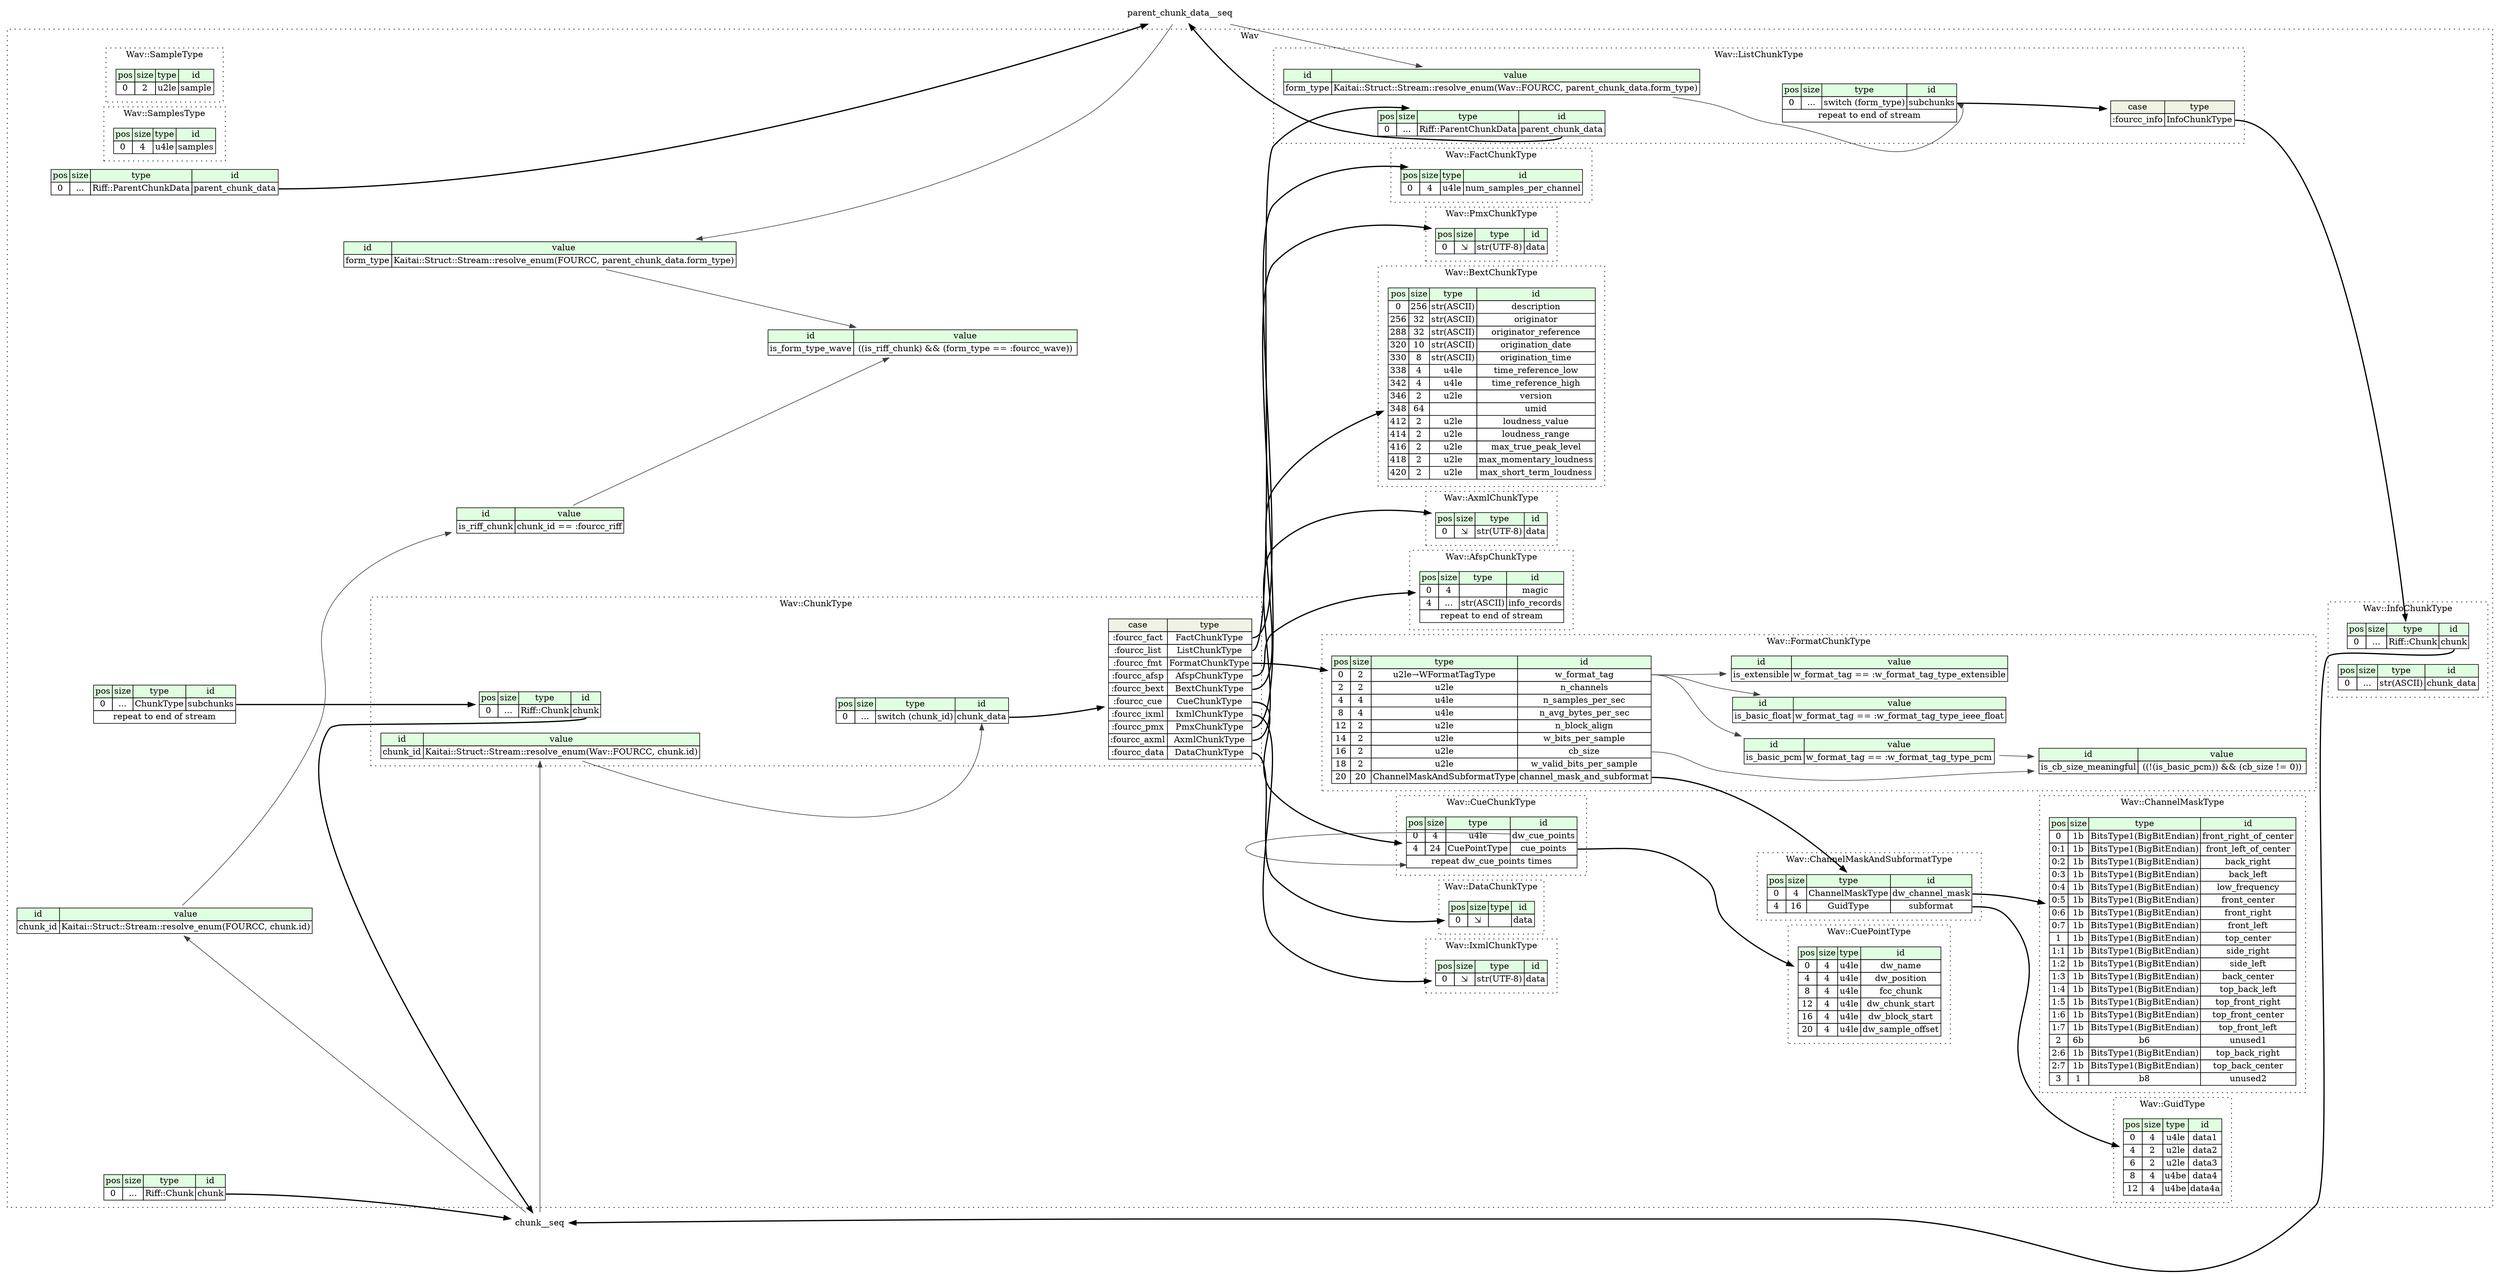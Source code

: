 digraph {
	rankdir=LR;
	node [shape=plaintext];
	subgraph cluster__wav {
		label="Wav";
		graph[style=dotted];

		wav__seq [label=<<TABLE BORDER="0" CELLBORDER="1" CELLSPACING="0">
			<TR><TD BGCOLOR="#E0FFE0">pos</TD><TD BGCOLOR="#E0FFE0">size</TD><TD BGCOLOR="#E0FFE0">type</TD><TD BGCOLOR="#E0FFE0">id</TD></TR>
			<TR><TD PORT="chunk_pos">0</TD><TD PORT="chunk_size">...</TD><TD>Riff::Chunk</TD><TD PORT="chunk_type">chunk</TD></TR>
		</TABLE>>];
		wav__inst__subchunks [label=<<TABLE BORDER="0" CELLBORDER="1" CELLSPACING="0">
			<TR><TD BGCOLOR="#E0FFE0">pos</TD><TD BGCOLOR="#E0FFE0">size</TD><TD BGCOLOR="#E0FFE0">type</TD><TD BGCOLOR="#E0FFE0">id</TD></TR>
			<TR><TD PORT="subchunks_pos">0</TD><TD PORT="subchunks_size">...</TD><TD>ChunkType</TD><TD PORT="subchunks_type">subchunks</TD></TR>
			<TR><TD COLSPAN="4" PORT="subchunks__repeat">repeat to end of stream</TD></TR>
		</TABLE>>];
		wav__inst__parent_chunk_data [label=<<TABLE BORDER="0" CELLBORDER="1" CELLSPACING="0">
			<TR><TD BGCOLOR="#E0FFE0">pos</TD><TD BGCOLOR="#E0FFE0">size</TD><TD BGCOLOR="#E0FFE0">type</TD><TD BGCOLOR="#E0FFE0">id</TD></TR>
			<TR><TD PORT="parent_chunk_data_pos">0</TD><TD PORT="parent_chunk_data_size">...</TD><TD>Riff::ParentChunkData</TD><TD PORT="parent_chunk_data_type">parent_chunk_data</TD></TR>
		</TABLE>>];
		wav__inst__is_form_type_wave [label=<<TABLE BORDER="0" CELLBORDER="1" CELLSPACING="0">
			<TR><TD BGCOLOR="#E0FFE0">id</TD><TD BGCOLOR="#E0FFE0">value</TD></TR>
			<TR><TD>is_form_type_wave</TD><TD> ((is_riff_chunk) &amp;&amp; (form_type == :fourcc_wave)) </TD></TR>
		</TABLE>>];
		wav__inst__is_riff_chunk [label=<<TABLE BORDER="0" CELLBORDER="1" CELLSPACING="0">
			<TR><TD BGCOLOR="#E0FFE0">id</TD><TD BGCOLOR="#E0FFE0">value</TD></TR>
			<TR><TD>is_riff_chunk</TD><TD>chunk_id == :fourcc_riff</TD></TR>
		</TABLE>>];
		wav__inst__chunk_id [label=<<TABLE BORDER="0" CELLBORDER="1" CELLSPACING="0">
			<TR><TD BGCOLOR="#E0FFE0">id</TD><TD BGCOLOR="#E0FFE0">value</TD></TR>
			<TR><TD>chunk_id</TD><TD>Kaitai::Struct::Stream::resolve_enum(FOURCC, chunk.id)</TD></TR>
		</TABLE>>];
		wav__inst__form_type [label=<<TABLE BORDER="0" CELLBORDER="1" CELLSPACING="0">
			<TR><TD BGCOLOR="#E0FFE0">id</TD><TD BGCOLOR="#E0FFE0">value</TD></TR>
			<TR><TD>form_type</TD><TD>Kaitai::Struct::Stream::resolve_enum(FOURCC, parent_chunk_data.form_type)</TD></TR>
		</TABLE>>];
		subgraph cluster__sample_type {
			label="Wav::SampleType";
			graph[style=dotted];

			sample_type__seq [label=<<TABLE BORDER="0" CELLBORDER="1" CELLSPACING="0">
				<TR><TD BGCOLOR="#E0FFE0">pos</TD><TD BGCOLOR="#E0FFE0">size</TD><TD BGCOLOR="#E0FFE0">type</TD><TD BGCOLOR="#E0FFE0">id</TD></TR>
				<TR><TD PORT="sample_pos">0</TD><TD PORT="sample_size">2</TD><TD>u2le</TD><TD PORT="sample_type">sample</TD></TR>
			</TABLE>>];
		}
		subgraph cluster__format_chunk_type {
			label="Wav::FormatChunkType";
			graph[style=dotted];

			format_chunk_type__seq [label=<<TABLE BORDER="0" CELLBORDER="1" CELLSPACING="0">
				<TR><TD BGCOLOR="#E0FFE0">pos</TD><TD BGCOLOR="#E0FFE0">size</TD><TD BGCOLOR="#E0FFE0">type</TD><TD BGCOLOR="#E0FFE0">id</TD></TR>
				<TR><TD PORT="w_format_tag_pos">0</TD><TD PORT="w_format_tag_size">2</TD><TD>u2le→WFormatTagType</TD><TD PORT="w_format_tag_type">w_format_tag</TD></TR>
				<TR><TD PORT="n_channels_pos">2</TD><TD PORT="n_channels_size">2</TD><TD>u2le</TD><TD PORT="n_channels_type">n_channels</TD></TR>
				<TR><TD PORT="n_samples_per_sec_pos">4</TD><TD PORT="n_samples_per_sec_size">4</TD><TD>u4le</TD><TD PORT="n_samples_per_sec_type">n_samples_per_sec</TD></TR>
				<TR><TD PORT="n_avg_bytes_per_sec_pos">8</TD><TD PORT="n_avg_bytes_per_sec_size">4</TD><TD>u4le</TD><TD PORT="n_avg_bytes_per_sec_type">n_avg_bytes_per_sec</TD></TR>
				<TR><TD PORT="n_block_align_pos">12</TD><TD PORT="n_block_align_size">2</TD><TD>u2le</TD><TD PORT="n_block_align_type">n_block_align</TD></TR>
				<TR><TD PORT="w_bits_per_sample_pos">14</TD><TD PORT="w_bits_per_sample_size">2</TD><TD>u2le</TD><TD PORT="w_bits_per_sample_type">w_bits_per_sample</TD></TR>
				<TR><TD PORT="cb_size_pos">16</TD><TD PORT="cb_size_size">2</TD><TD>u2le</TD><TD PORT="cb_size_type">cb_size</TD></TR>
				<TR><TD PORT="w_valid_bits_per_sample_pos">18</TD><TD PORT="w_valid_bits_per_sample_size">2</TD><TD>u2le</TD><TD PORT="w_valid_bits_per_sample_type">w_valid_bits_per_sample</TD></TR>
				<TR><TD PORT="channel_mask_and_subformat_pos">20</TD><TD PORT="channel_mask_and_subformat_size">20</TD><TD>ChannelMaskAndSubformatType</TD><TD PORT="channel_mask_and_subformat_type">channel_mask_and_subformat</TD></TR>
			</TABLE>>];
			format_chunk_type__inst__is_extensible [label=<<TABLE BORDER="0" CELLBORDER="1" CELLSPACING="0">
				<TR><TD BGCOLOR="#E0FFE0">id</TD><TD BGCOLOR="#E0FFE0">value</TD></TR>
				<TR><TD>is_extensible</TD><TD>w_format_tag == :w_format_tag_type_extensible</TD></TR>
			</TABLE>>];
			format_chunk_type__inst__is_basic_pcm [label=<<TABLE BORDER="0" CELLBORDER="1" CELLSPACING="0">
				<TR><TD BGCOLOR="#E0FFE0">id</TD><TD BGCOLOR="#E0FFE0">value</TD></TR>
				<TR><TD>is_basic_pcm</TD><TD>w_format_tag == :w_format_tag_type_pcm</TD></TR>
			</TABLE>>];
			format_chunk_type__inst__is_basic_float [label=<<TABLE BORDER="0" CELLBORDER="1" CELLSPACING="0">
				<TR><TD BGCOLOR="#E0FFE0">id</TD><TD BGCOLOR="#E0FFE0">value</TD></TR>
				<TR><TD>is_basic_float</TD><TD>w_format_tag == :w_format_tag_type_ieee_float</TD></TR>
			</TABLE>>];
			format_chunk_type__inst__is_cb_size_meaningful [label=<<TABLE BORDER="0" CELLBORDER="1" CELLSPACING="0">
				<TR><TD BGCOLOR="#E0FFE0">id</TD><TD BGCOLOR="#E0FFE0">value</TD></TR>
				<TR><TD>is_cb_size_meaningful</TD><TD> ((!(is_basic_pcm)) &amp;&amp; (cb_size != 0)) </TD></TR>
			</TABLE>>];
		}
		subgraph cluster__pmx_chunk_type {
			label="Wav::PmxChunkType";
			graph[style=dotted];

			pmx_chunk_type__seq [label=<<TABLE BORDER="0" CELLBORDER="1" CELLSPACING="0">
				<TR><TD BGCOLOR="#E0FFE0">pos</TD><TD BGCOLOR="#E0FFE0">size</TD><TD BGCOLOR="#E0FFE0">type</TD><TD BGCOLOR="#E0FFE0">id</TD></TR>
				<TR><TD PORT="data_pos">0</TD><TD PORT="data_size">⇲</TD><TD>str(UTF-8)</TD><TD PORT="data_type">data</TD></TR>
			</TABLE>>];
		}
		subgraph cluster__fact_chunk_type {
			label="Wav::FactChunkType";
			graph[style=dotted];

			fact_chunk_type__seq [label=<<TABLE BORDER="0" CELLBORDER="1" CELLSPACING="0">
				<TR><TD BGCOLOR="#E0FFE0">pos</TD><TD BGCOLOR="#E0FFE0">size</TD><TD BGCOLOR="#E0FFE0">type</TD><TD BGCOLOR="#E0FFE0">id</TD></TR>
				<TR><TD PORT="num_samples_per_channel_pos">0</TD><TD PORT="num_samples_per_channel_size">4</TD><TD>u4le</TD><TD PORT="num_samples_per_channel_type">num_samples_per_channel</TD></TR>
			</TABLE>>];
		}
		subgraph cluster__guid_type {
			label="Wav::GuidType";
			graph[style=dotted];

			guid_type__seq [label=<<TABLE BORDER="0" CELLBORDER="1" CELLSPACING="0">
				<TR><TD BGCOLOR="#E0FFE0">pos</TD><TD BGCOLOR="#E0FFE0">size</TD><TD BGCOLOR="#E0FFE0">type</TD><TD BGCOLOR="#E0FFE0">id</TD></TR>
				<TR><TD PORT="data1_pos">0</TD><TD PORT="data1_size">4</TD><TD>u4le</TD><TD PORT="data1_type">data1</TD></TR>
				<TR><TD PORT="data2_pos">4</TD><TD PORT="data2_size">2</TD><TD>u2le</TD><TD PORT="data2_type">data2</TD></TR>
				<TR><TD PORT="data3_pos">6</TD><TD PORT="data3_size">2</TD><TD>u2le</TD><TD PORT="data3_type">data3</TD></TR>
				<TR><TD PORT="data4_pos">8</TD><TD PORT="data4_size">4</TD><TD>u4be</TD><TD PORT="data4_type">data4</TD></TR>
				<TR><TD PORT="data4a_pos">12</TD><TD PORT="data4a_size">4</TD><TD>u4be</TD><TD PORT="data4a_type">data4a</TD></TR>
			</TABLE>>];
		}
		subgraph cluster__ixml_chunk_type {
			label="Wav::IxmlChunkType";
			graph[style=dotted];

			ixml_chunk_type__seq [label=<<TABLE BORDER="0" CELLBORDER="1" CELLSPACING="0">
				<TR><TD BGCOLOR="#E0FFE0">pos</TD><TD BGCOLOR="#E0FFE0">size</TD><TD BGCOLOR="#E0FFE0">type</TD><TD BGCOLOR="#E0FFE0">id</TD></TR>
				<TR><TD PORT="data_pos">0</TD><TD PORT="data_size">⇲</TD><TD>str(UTF-8)</TD><TD PORT="data_type">data</TD></TR>
			</TABLE>>];
		}
		subgraph cluster__info_chunk_type {
			label="Wav::InfoChunkType";
			graph[style=dotted];

			info_chunk_type__seq [label=<<TABLE BORDER="0" CELLBORDER="1" CELLSPACING="0">
				<TR><TD BGCOLOR="#E0FFE0">pos</TD><TD BGCOLOR="#E0FFE0">size</TD><TD BGCOLOR="#E0FFE0">type</TD><TD BGCOLOR="#E0FFE0">id</TD></TR>
				<TR><TD PORT="chunk_pos">0</TD><TD PORT="chunk_size">...</TD><TD>Riff::Chunk</TD><TD PORT="chunk_type">chunk</TD></TR>
			</TABLE>>];
			info_chunk_type__inst__chunk_data [label=<<TABLE BORDER="0" CELLBORDER="1" CELLSPACING="0">
				<TR><TD BGCOLOR="#E0FFE0">pos</TD><TD BGCOLOR="#E0FFE0">size</TD><TD BGCOLOR="#E0FFE0">type</TD><TD BGCOLOR="#E0FFE0">id</TD></TR>
				<TR><TD PORT="chunk_data_pos">0</TD><TD PORT="chunk_data_size">...</TD><TD>str(ASCII)</TD><TD PORT="chunk_data_type">chunk_data</TD></TR>
			</TABLE>>];
		}
		subgraph cluster__cue_point_type {
			label="Wav::CuePointType";
			graph[style=dotted];

			cue_point_type__seq [label=<<TABLE BORDER="0" CELLBORDER="1" CELLSPACING="0">
				<TR><TD BGCOLOR="#E0FFE0">pos</TD><TD BGCOLOR="#E0FFE0">size</TD><TD BGCOLOR="#E0FFE0">type</TD><TD BGCOLOR="#E0FFE0">id</TD></TR>
				<TR><TD PORT="dw_name_pos">0</TD><TD PORT="dw_name_size">4</TD><TD>u4le</TD><TD PORT="dw_name_type">dw_name</TD></TR>
				<TR><TD PORT="dw_position_pos">4</TD><TD PORT="dw_position_size">4</TD><TD>u4le</TD><TD PORT="dw_position_type">dw_position</TD></TR>
				<TR><TD PORT="fcc_chunk_pos">8</TD><TD PORT="fcc_chunk_size">4</TD><TD>u4le</TD><TD PORT="fcc_chunk_type">fcc_chunk</TD></TR>
				<TR><TD PORT="dw_chunk_start_pos">12</TD><TD PORT="dw_chunk_start_size">4</TD><TD>u4le</TD><TD PORT="dw_chunk_start_type">dw_chunk_start</TD></TR>
				<TR><TD PORT="dw_block_start_pos">16</TD><TD PORT="dw_block_start_size">4</TD><TD>u4le</TD><TD PORT="dw_block_start_type">dw_block_start</TD></TR>
				<TR><TD PORT="dw_sample_offset_pos">20</TD><TD PORT="dw_sample_offset_size">4</TD><TD>u4le</TD><TD PORT="dw_sample_offset_type">dw_sample_offset</TD></TR>
			</TABLE>>];
		}
		subgraph cluster__data_chunk_type {
			label="Wav::DataChunkType";
			graph[style=dotted];

			data_chunk_type__seq [label=<<TABLE BORDER="0" CELLBORDER="1" CELLSPACING="0">
				<TR><TD BGCOLOR="#E0FFE0">pos</TD><TD BGCOLOR="#E0FFE0">size</TD><TD BGCOLOR="#E0FFE0">type</TD><TD BGCOLOR="#E0FFE0">id</TD></TR>
				<TR><TD PORT="data_pos">0</TD><TD PORT="data_size">⇲</TD><TD></TD><TD PORT="data_type">data</TD></TR>
			</TABLE>>];
		}
		subgraph cluster__samples_type {
			label="Wav::SamplesType";
			graph[style=dotted];

			samples_type__seq [label=<<TABLE BORDER="0" CELLBORDER="1" CELLSPACING="0">
				<TR><TD BGCOLOR="#E0FFE0">pos</TD><TD BGCOLOR="#E0FFE0">size</TD><TD BGCOLOR="#E0FFE0">type</TD><TD BGCOLOR="#E0FFE0">id</TD></TR>
				<TR><TD PORT="samples_pos">0</TD><TD PORT="samples_size">4</TD><TD>u4le</TD><TD PORT="samples_type">samples</TD></TR>
			</TABLE>>];
		}
		subgraph cluster__channel_mask_and_subformat_type {
			label="Wav::ChannelMaskAndSubformatType";
			graph[style=dotted];

			channel_mask_and_subformat_type__seq [label=<<TABLE BORDER="0" CELLBORDER="1" CELLSPACING="0">
				<TR><TD BGCOLOR="#E0FFE0">pos</TD><TD BGCOLOR="#E0FFE0">size</TD><TD BGCOLOR="#E0FFE0">type</TD><TD BGCOLOR="#E0FFE0">id</TD></TR>
				<TR><TD PORT="dw_channel_mask_pos">0</TD><TD PORT="dw_channel_mask_size">4</TD><TD>ChannelMaskType</TD><TD PORT="dw_channel_mask_type">dw_channel_mask</TD></TR>
				<TR><TD PORT="subformat_pos">4</TD><TD PORT="subformat_size">16</TD><TD>GuidType</TD><TD PORT="subformat_type">subformat</TD></TR>
			</TABLE>>];
		}
		subgraph cluster__cue_chunk_type {
			label="Wav::CueChunkType";
			graph[style=dotted];

			cue_chunk_type__seq [label=<<TABLE BORDER="0" CELLBORDER="1" CELLSPACING="0">
				<TR><TD BGCOLOR="#E0FFE0">pos</TD><TD BGCOLOR="#E0FFE0">size</TD><TD BGCOLOR="#E0FFE0">type</TD><TD BGCOLOR="#E0FFE0">id</TD></TR>
				<TR><TD PORT="dw_cue_points_pos">0</TD><TD PORT="dw_cue_points_size">4</TD><TD>u4le</TD><TD PORT="dw_cue_points_type">dw_cue_points</TD></TR>
				<TR><TD PORT="cue_points_pos">4</TD><TD PORT="cue_points_size">24</TD><TD>CuePointType</TD><TD PORT="cue_points_type">cue_points</TD></TR>
				<TR><TD COLSPAN="4" PORT="cue_points__repeat">repeat dw_cue_points times</TD></TR>
			</TABLE>>];
		}
		subgraph cluster__list_chunk_type {
			label="Wav::ListChunkType";
			graph[style=dotted];

			list_chunk_type__seq [label=<<TABLE BORDER="0" CELLBORDER="1" CELLSPACING="0">
				<TR><TD BGCOLOR="#E0FFE0">pos</TD><TD BGCOLOR="#E0FFE0">size</TD><TD BGCOLOR="#E0FFE0">type</TD><TD BGCOLOR="#E0FFE0">id</TD></TR>
				<TR><TD PORT="parent_chunk_data_pos">0</TD><TD PORT="parent_chunk_data_size">...</TD><TD>Riff::ParentChunkData</TD><TD PORT="parent_chunk_data_type">parent_chunk_data</TD></TR>
			</TABLE>>];
			list_chunk_type__inst__form_type [label=<<TABLE BORDER="0" CELLBORDER="1" CELLSPACING="0">
				<TR><TD BGCOLOR="#E0FFE0">id</TD><TD BGCOLOR="#E0FFE0">value</TD></TR>
				<TR><TD>form_type</TD><TD>Kaitai::Struct::Stream::resolve_enum(Wav::FOURCC, parent_chunk_data.form_type)</TD></TR>
			</TABLE>>];
			list_chunk_type__inst__subchunks [label=<<TABLE BORDER="0" CELLBORDER="1" CELLSPACING="0">
				<TR><TD BGCOLOR="#E0FFE0">pos</TD><TD BGCOLOR="#E0FFE0">size</TD><TD BGCOLOR="#E0FFE0">type</TD><TD BGCOLOR="#E0FFE0">id</TD></TR>
				<TR><TD PORT="subchunks_pos">0</TD><TD PORT="subchunks_size">...</TD><TD>switch (form_type)</TD><TD PORT="subchunks_type">subchunks</TD></TR>
				<TR><TD COLSPAN="4" PORT="subchunks__repeat">repeat to end of stream</TD></TR>
			</TABLE>>];
list_chunk_type__inst__subchunks_subchunks_switch [label=<<TABLE BORDER="0" CELLBORDER="1" CELLSPACING="0">
	<TR><TD BGCOLOR="#F0F2E4">case</TD><TD BGCOLOR="#F0F2E4">type</TD></TR>
	<TR><TD>:fourcc_info</TD><TD PORT="case0">InfoChunkType</TD></TR>
</TABLE>>];
		}
		subgraph cluster__channel_mask_type {
			label="Wav::ChannelMaskType";
			graph[style=dotted];

			channel_mask_type__seq [label=<<TABLE BORDER="0" CELLBORDER="1" CELLSPACING="0">
				<TR><TD BGCOLOR="#E0FFE0">pos</TD><TD BGCOLOR="#E0FFE0">size</TD><TD BGCOLOR="#E0FFE0">type</TD><TD BGCOLOR="#E0FFE0">id</TD></TR>
				<TR><TD PORT="front_right_of_center_pos">0</TD><TD PORT="front_right_of_center_size">1b</TD><TD>BitsType1(BigBitEndian)</TD><TD PORT="front_right_of_center_type">front_right_of_center</TD></TR>
				<TR><TD PORT="front_left_of_center_pos">0:1</TD><TD PORT="front_left_of_center_size">1b</TD><TD>BitsType1(BigBitEndian)</TD><TD PORT="front_left_of_center_type">front_left_of_center</TD></TR>
				<TR><TD PORT="back_right_pos">0:2</TD><TD PORT="back_right_size">1b</TD><TD>BitsType1(BigBitEndian)</TD><TD PORT="back_right_type">back_right</TD></TR>
				<TR><TD PORT="back_left_pos">0:3</TD><TD PORT="back_left_size">1b</TD><TD>BitsType1(BigBitEndian)</TD><TD PORT="back_left_type">back_left</TD></TR>
				<TR><TD PORT="low_frequency_pos">0:4</TD><TD PORT="low_frequency_size">1b</TD><TD>BitsType1(BigBitEndian)</TD><TD PORT="low_frequency_type">low_frequency</TD></TR>
				<TR><TD PORT="front_center_pos">0:5</TD><TD PORT="front_center_size">1b</TD><TD>BitsType1(BigBitEndian)</TD><TD PORT="front_center_type">front_center</TD></TR>
				<TR><TD PORT="front_right_pos">0:6</TD><TD PORT="front_right_size">1b</TD><TD>BitsType1(BigBitEndian)</TD><TD PORT="front_right_type">front_right</TD></TR>
				<TR><TD PORT="front_left_pos">0:7</TD><TD PORT="front_left_size">1b</TD><TD>BitsType1(BigBitEndian)</TD><TD PORT="front_left_type">front_left</TD></TR>
				<TR><TD PORT="top_center_pos">1</TD><TD PORT="top_center_size">1b</TD><TD>BitsType1(BigBitEndian)</TD><TD PORT="top_center_type">top_center</TD></TR>
				<TR><TD PORT="side_right_pos">1:1</TD><TD PORT="side_right_size">1b</TD><TD>BitsType1(BigBitEndian)</TD><TD PORT="side_right_type">side_right</TD></TR>
				<TR><TD PORT="side_left_pos">1:2</TD><TD PORT="side_left_size">1b</TD><TD>BitsType1(BigBitEndian)</TD><TD PORT="side_left_type">side_left</TD></TR>
				<TR><TD PORT="back_center_pos">1:3</TD><TD PORT="back_center_size">1b</TD><TD>BitsType1(BigBitEndian)</TD><TD PORT="back_center_type">back_center</TD></TR>
				<TR><TD PORT="top_back_left_pos">1:4</TD><TD PORT="top_back_left_size">1b</TD><TD>BitsType1(BigBitEndian)</TD><TD PORT="top_back_left_type">top_back_left</TD></TR>
				<TR><TD PORT="top_front_right_pos">1:5</TD><TD PORT="top_front_right_size">1b</TD><TD>BitsType1(BigBitEndian)</TD><TD PORT="top_front_right_type">top_front_right</TD></TR>
				<TR><TD PORT="top_front_center_pos">1:6</TD><TD PORT="top_front_center_size">1b</TD><TD>BitsType1(BigBitEndian)</TD><TD PORT="top_front_center_type">top_front_center</TD></TR>
				<TR><TD PORT="top_front_left_pos">1:7</TD><TD PORT="top_front_left_size">1b</TD><TD>BitsType1(BigBitEndian)</TD><TD PORT="top_front_left_type">top_front_left</TD></TR>
				<TR><TD PORT="unused1_pos">2</TD><TD PORT="unused1_size">6b</TD><TD>b6</TD><TD PORT="unused1_type">unused1</TD></TR>
				<TR><TD PORT="top_back_right_pos">2:6</TD><TD PORT="top_back_right_size">1b</TD><TD>BitsType1(BigBitEndian)</TD><TD PORT="top_back_right_type">top_back_right</TD></TR>
				<TR><TD PORT="top_back_center_pos">2:7</TD><TD PORT="top_back_center_size">1b</TD><TD>BitsType1(BigBitEndian)</TD><TD PORT="top_back_center_type">top_back_center</TD></TR>
				<TR><TD PORT="unused2_pos">3</TD><TD PORT="unused2_size">1</TD><TD>b8</TD><TD PORT="unused2_type">unused2</TD></TR>
			</TABLE>>];
		}
		subgraph cluster__afsp_chunk_type {
			label="Wav::AfspChunkType";
			graph[style=dotted];

			afsp_chunk_type__seq [label=<<TABLE BORDER="0" CELLBORDER="1" CELLSPACING="0">
				<TR><TD BGCOLOR="#E0FFE0">pos</TD><TD BGCOLOR="#E0FFE0">size</TD><TD BGCOLOR="#E0FFE0">type</TD><TD BGCOLOR="#E0FFE0">id</TD></TR>
				<TR><TD PORT="magic_pos">0</TD><TD PORT="magic_size">4</TD><TD></TD><TD PORT="magic_type">magic</TD></TR>
				<TR><TD PORT="info_records_pos">4</TD><TD PORT="info_records_size">...</TD><TD>str(ASCII)</TD><TD PORT="info_records_type">info_records</TD></TR>
				<TR><TD COLSPAN="4" PORT="info_records__repeat">repeat to end of stream</TD></TR>
			</TABLE>>];
		}
		subgraph cluster__axml_chunk_type {
			label="Wav::AxmlChunkType";
			graph[style=dotted];

			axml_chunk_type__seq [label=<<TABLE BORDER="0" CELLBORDER="1" CELLSPACING="0">
				<TR><TD BGCOLOR="#E0FFE0">pos</TD><TD BGCOLOR="#E0FFE0">size</TD><TD BGCOLOR="#E0FFE0">type</TD><TD BGCOLOR="#E0FFE0">id</TD></TR>
				<TR><TD PORT="data_pos">0</TD><TD PORT="data_size">⇲</TD><TD>str(UTF-8)</TD><TD PORT="data_type">data</TD></TR>
			</TABLE>>];
		}
		subgraph cluster__chunk_type {
			label="Wav::ChunkType";
			graph[style=dotted];

			chunk_type__seq [label=<<TABLE BORDER="0" CELLBORDER="1" CELLSPACING="0">
				<TR><TD BGCOLOR="#E0FFE0">pos</TD><TD BGCOLOR="#E0FFE0">size</TD><TD BGCOLOR="#E0FFE0">type</TD><TD BGCOLOR="#E0FFE0">id</TD></TR>
				<TR><TD PORT="chunk_pos">0</TD><TD PORT="chunk_size">...</TD><TD>Riff::Chunk</TD><TD PORT="chunk_type">chunk</TD></TR>
			</TABLE>>];
			chunk_type__inst__chunk_id [label=<<TABLE BORDER="0" CELLBORDER="1" CELLSPACING="0">
				<TR><TD BGCOLOR="#E0FFE0">id</TD><TD BGCOLOR="#E0FFE0">value</TD></TR>
				<TR><TD>chunk_id</TD><TD>Kaitai::Struct::Stream::resolve_enum(Wav::FOURCC, chunk.id)</TD></TR>
			</TABLE>>];
			chunk_type__inst__chunk_data [label=<<TABLE BORDER="0" CELLBORDER="1" CELLSPACING="0">
				<TR><TD BGCOLOR="#E0FFE0">pos</TD><TD BGCOLOR="#E0FFE0">size</TD><TD BGCOLOR="#E0FFE0">type</TD><TD BGCOLOR="#E0FFE0">id</TD></TR>
				<TR><TD PORT="chunk_data_pos">0</TD><TD PORT="chunk_data_size">...</TD><TD>switch (chunk_id)</TD><TD PORT="chunk_data_type">chunk_data</TD></TR>
			</TABLE>>];
chunk_type__inst__chunk_data_chunk_data_switch [label=<<TABLE BORDER="0" CELLBORDER="1" CELLSPACING="0">
	<TR><TD BGCOLOR="#F0F2E4">case</TD><TD BGCOLOR="#F0F2E4">type</TD></TR>
	<TR><TD>:fourcc_fact</TD><TD PORT="case0">FactChunkType</TD></TR>
	<TR><TD>:fourcc_list</TD><TD PORT="case1">ListChunkType</TD></TR>
	<TR><TD>:fourcc_fmt</TD><TD PORT="case2">FormatChunkType</TD></TR>
	<TR><TD>:fourcc_afsp</TD><TD PORT="case3">AfspChunkType</TD></TR>
	<TR><TD>:fourcc_bext</TD><TD PORT="case4">BextChunkType</TD></TR>
	<TR><TD>:fourcc_cue</TD><TD PORT="case5">CueChunkType</TD></TR>
	<TR><TD>:fourcc_ixml</TD><TD PORT="case6">IxmlChunkType</TD></TR>
	<TR><TD>:fourcc_pmx</TD><TD PORT="case7">PmxChunkType</TD></TR>
	<TR><TD>:fourcc_axml</TD><TD PORT="case8">AxmlChunkType</TD></TR>
	<TR><TD>:fourcc_data</TD><TD PORT="case9">DataChunkType</TD></TR>
</TABLE>>];
		}
		subgraph cluster__bext_chunk_type {
			label="Wav::BextChunkType";
			graph[style=dotted];

			bext_chunk_type__seq [label=<<TABLE BORDER="0" CELLBORDER="1" CELLSPACING="0">
				<TR><TD BGCOLOR="#E0FFE0">pos</TD><TD BGCOLOR="#E0FFE0">size</TD><TD BGCOLOR="#E0FFE0">type</TD><TD BGCOLOR="#E0FFE0">id</TD></TR>
				<TR><TD PORT="description_pos">0</TD><TD PORT="description_size">256</TD><TD>str(ASCII)</TD><TD PORT="description_type">description</TD></TR>
				<TR><TD PORT="originator_pos">256</TD><TD PORT="originator_size">32</TD><TD>str(ASCII)</TD><TD PORT="originator_type">originator</TD></TR>
				<TR><TD PORT="originator_reference_pos">288</TD><TD PORT="originator_reference_size">32</TD><TD>str(ASCII)</TD><TD PORT="originator_reference_type">originator_reference</TD></TR>
				<TR><TD PORT="origination_date_pos">320</TD><TD PORT="origination_date_size">10</TD><TD>str(ASCII)</TD><TD PORT="origination_date_type">origination_date</TD></TR>
				<TR><TD PORT="origination_time_pos">330</TD><TD PORT="origination_time_size">8</TD><TD>str(ASCII)</TD><TD PORT="origination_time_type">origination_time</TD></TR>
				<TR><TD PORT="time_reference_low_pos">338</TD><TD PORT="time_reference_low_size">4</TD><TD>u4le</TD><TD PORT="time_reference_low_type">time_reference_low</TD></TR>
				<TR><TD PORT="time_reference_high_pos">342</TD><TD PORT="time_reference_high_size">4</TD><TD>u4le</TD><TD PORT="time_reference_high_type">time_reference_high</TD></TR>
				<TR><TD PORT="version_pos">346</TD><TD PORT="version_size">2</TD><TD>u2le</TD><TD PORT="version_type">version</TD></TR>
				<TR><TD PORT="umid_pos">348</TD><TD PORT="umid_size">64</TD><TD></TD><TD PORT="umid_type">umid</TD></TR>
				<TR><TD PORT="loudness_value_pos">412</TD><TD PORT="loudness_value_size">2</TD><TD>u2le</TD><TD PORT="loudness_value_type">loudness_value</TD></TR>
				<TR><TD PORT="loudness_range_pos">414</TD><TD PORT="loudness_range_size">2</TD><TD>u2le</TD><TD PORT="loudness_range_type">loudness_range</TD></TR>
				<TR><TD PORT="max_true_peak_level_pos">416</TD><TD PORT="max_true_peak_level_size">2</TD><TD>u2le</TD><TD PORT="max_true_peak_level_type">max_true_peak_level</TD></TR>
				<TR><TD PORT="max_momentary_loudness_pos">418</TD><TD PORT="max_momentary_loudness_size">2</TD><TD>u2le</TD><TD PORT="max_momentary_loudness_type">max_momentary_loudness</TD></TR>
				<TR><TD PORT="max_short_term_loudness_pos">420</TD><TD PORT="max_short_term_loudness_size">2</TD><TD>u2le</TD><TD PORT="max_short_term_loudness_type">max_short_term_loudness</TD></TR>
			</TABLE>>];
		}
	}
	wav__seq:chunk_type -> chunk__seq [style=bold];
	wav__inst__subchunks:subchunks_type -> chunk_type__seq [style=bold];
	wav__inst__parent_chunk_data:parent_chunk_data_type -> parent_chunk_data__seq [style=bold];
	wav__inst__is_riff_chunk:is_riff_chunk_type -> wav__inst__is_form_type_wave [color="#404040"];
	wav__inst__form_type:form_type_type -> wav__inst__is_form_type_wave [color="#404040"];
	wav__inst__chunk_id:chunk_id_type -> wav__inst__is_riff_chunk [color="#404040"];
	chunk__seq:id_type -> wav__inst__chunk_id [color="#404040"];
	parent_chunk_data__seq:form_type_type -> wav__inst__form_type [color="#404040"];
	format_chunk_type__seq:channel_mask_and_subformat_type -> channel_mask_and_subformat_type__seq [style=bold];
	format_chunk_type__seq:w_format_tag_type -> format_chunk_type__inst__is_extensible [color="#404040"];
	format_chunk_type__seq:w_format_tag_type -> format_chunk_type__inst__is_basic_pcm [color="#404040"];
	format_chunk_type__seq:w_format_tag_type -> format_chunk_type__inst__is_basic_float [color="#404040"];
	format_chunk_type__inst__is_basic_pcm:is_basic_pcm_type -> format_chunk_type__inst__is_cb_size_meaningful [color="#404040"];
	format_chunk_type__seq:cb_size_type -> format_chunk_type__inst__is_cb_size_meaningful [color="#404040"];
	info_chunk_type__seq:chunk_type -> chunk__seq [style=bold];
	channel_mask_and_subformat_type__seq:dw_channel_mask_type -> channel_mask_type__seq [style=bold];
	channel_mask_and_subformat_type__seq:subformat_type -> guid_type__seq [style=bold];
	cue_chunk_type__seq:cue_points_type -> cue_point_type__seq [style=bold];
	cue_chunk_type__seq:dw_cue_points_type -> cue_chunk_type__seq:cue_points__repeat [color="#404040"];
	list_chunk_type__seq:parent_chunk_data_type -> parent_chunk_data__seq [style=bold];
	parent_chunk_data__seq:form_type_type -> list_chunk_type__inst__form_type [color="#404040"];
	list_chunk_type__inst__subchunks:subchunks_type -> list_chunk_type__inst__subchunks_subchunks_switch [style=bold];
	list_chunk_type__inst__subchunks_subchunks_switch:case0 -> info_chunk_type__seq [style=bold];
	list_chunk_type__inst__form_type:form_type_type -> list_chunk_type__inst__subchunks:subchunks_type [color="#404040"];
	chunk_type__seq:chunk_type -> chunk__seq [style=bold];
	chunk__seq:id_type -> chunk_type__inst__chunk_id [color="#404040"];
	chunk_type__inst__chunk_data:chunk_data_type -> chunk_type__inst__chunk_data_chunk_data_switch [style=bold];
	chunk_type__inst__chunk_data_chunk_data_switch:case0 -> fact_chunk_type__seq [style=bold];
	chunk_type__inst__chunk_data_chunk_data_switch:case1 -> list_chunk_type__seq [style=bold];
	chunk_type__inst__chunk_data_chunk_data_switch:case2 -> format_chunk_type__seq [style=bold];
	chunk_type__inst__chunk_data_chunk_data_switch:case3 -> afsp_chunk_type__seq [style=bold];
	chunk_type__inst__chunk_data_chunk_data_switch:case4 -> bext_chunk_type__seq [style=bold];
	chunk_type__inst__chunk_data_chunk_data_switch:case5 -> cue_chunk_type__seq [style=bold];
	chunk_type__inst__chunk_data_chunk_data_switch:case6 -> ixml_chunk_type__seq [style=bold];
	chunk_type__inst__chunk_data_chunk_data_switch:case7 -> pmx_chunk_type__seq [style=bold];
	chunk_type__inst__chunk_data_chunk_data_switch:case8 -> axml_chunk_type__seq [style=bold];
	chunk_type__inst__chunk_data_chunk_data_switch:case9 -> data_chunk_type__seq [style=bold];
	chunk_type__inst__chunk_id:chunk_id_type -> chunk_type__inst__chunk_data:chunk_data_type [color="#404040"];
}

